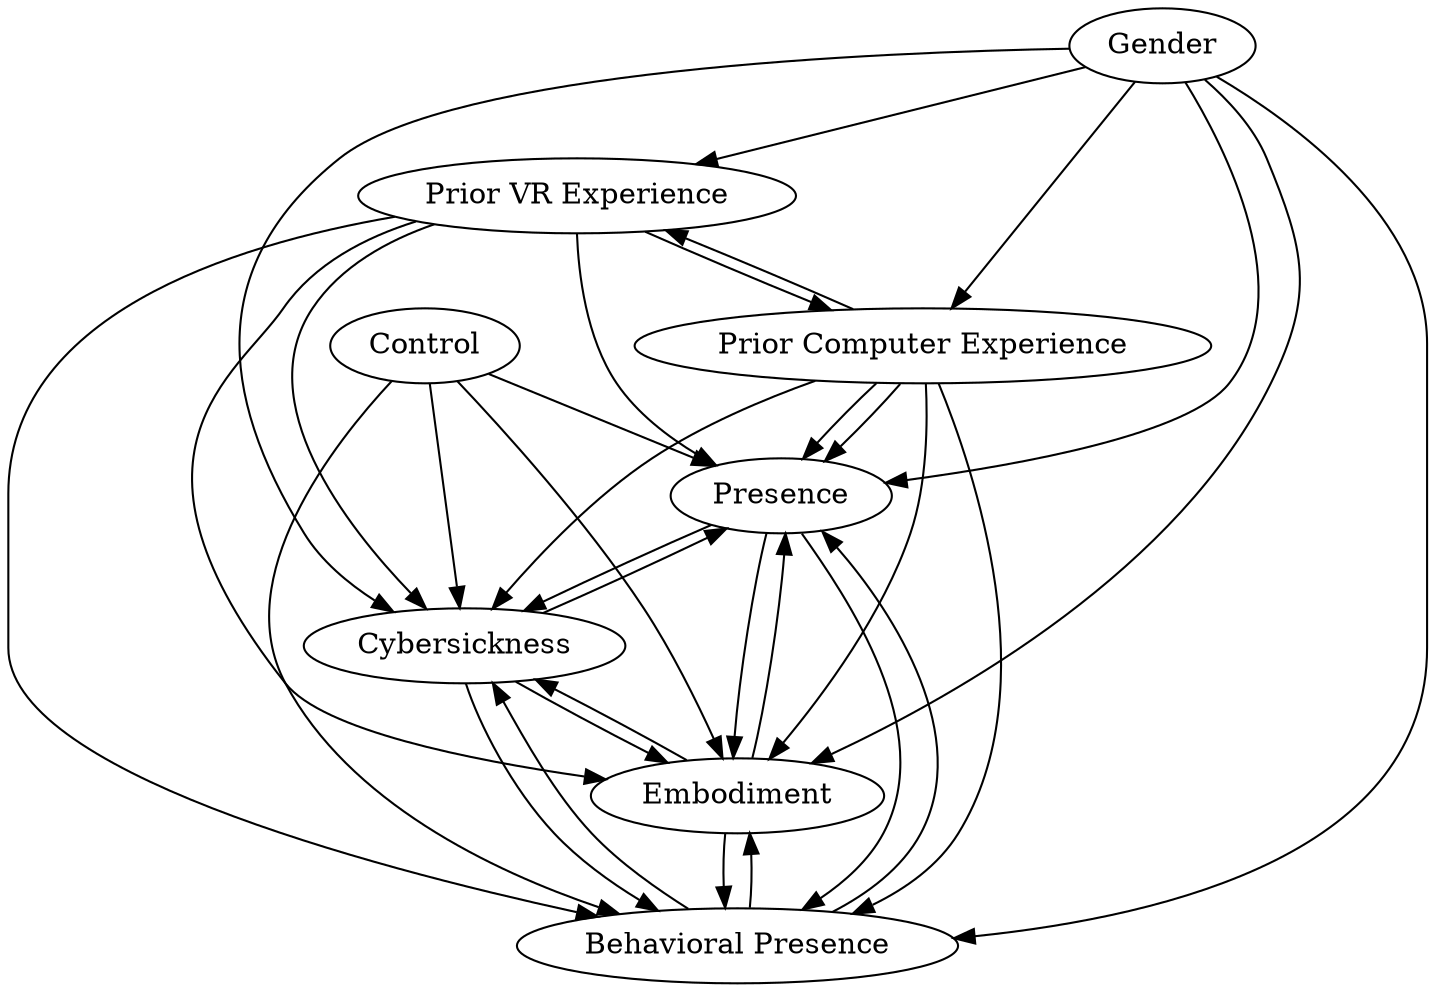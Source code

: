 digraph Usoh_etal_1999 {
"Presence" -> "Cybersickness" [type="sn"]
"Cybersickness" -> "Presence" [type="sn"]
"Gender" -> "Cybersickness" [type="m"]
"Prior VR Experience" -> "Cybersickness" [type="a"]
"Gender" -> "Prior VR Experience" [type="m"]
"Gender" -> "Presence" [type="s"]
"Prior VR Experience" -> "Presence" [type="a"]
"Prior Computer Experience" -> "Presence" [type="m"]
"Prior Computer Experience" -> "Presence" [type="sn"]
"Prior Computer Experience" -> "Cybersickness" [type="m"]
"Prior VR Experience" -> "Prior Computer Experience" [type="a"]
"Prior Computer Experience" -> "Prior VR Experience" [type="m"]
"Gender" -> "Prior Computer Experience" [type="s"]
"Control" -> "Presence" [type="sp"]
"Control" -> "Cybersickness" [type="m"]
"Behavioral Presence" -> "Presence" [type="sp"]
"Presence" -> "Behavioral Presence" [type="sp"]
"Control" -> "Behavioral Presence" [type="a"]
"Cybersickness" -> "Behavioral Presence" [type="m"]
"Behavioral Presence" -> "Cybersickness" [type="m"]
"Embodiment" -> "Presence" [type="sp"]
"Presence" -> "Embodiment" [type="sp"]
"Embodiment" -> "Behavioral Presence" [type="sp"]
"Behavioral Presence" -> "Embodiment" [type="sp"]
"Control" -> "Embodiment" [type="m"]
"Embodiment" -> "Cybersickness" [type="m"]
"Cybersickness" -> "Embodiment" [type="m"]
"Gender" -> "Behavioral Presence" [type="m"]
"Gender" -> "Embodiment" [type="m"]
"Prior Computer Experience" -> "Behavioral Presence" [type="a"]
"Prior Computer Experience" -> "Embodiment" [type="m"]
"Prior VR Experience" -> "Behavioral Presence" [type="a"]
"Prior VR Experience" -> "Embodiment" [type="a"]
}
